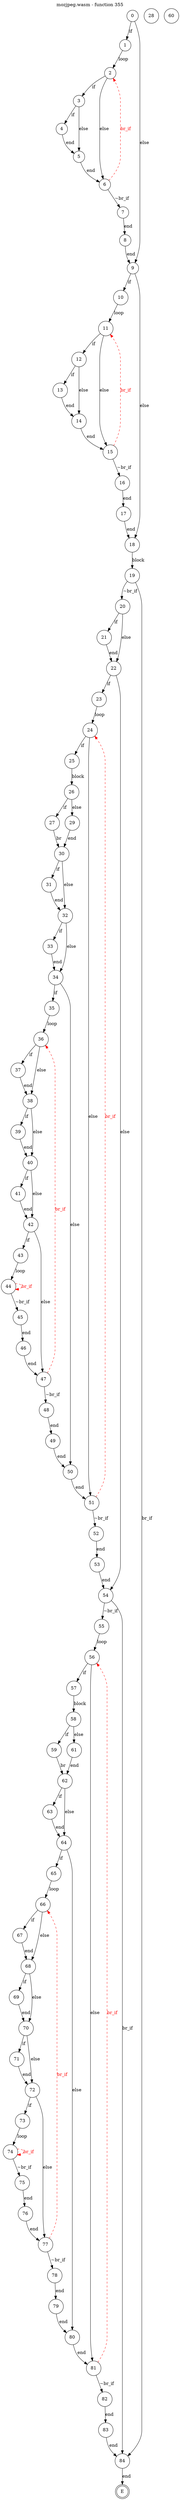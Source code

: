 digraph finite_state_machine {
    label = "mozjpeg.wasm - function 355"
    labelloc =  t
    labelfontsize = 16
    labelfontcolor = black
    labelfontname = "Helvetica"
    node [shape = doublecircle]; E ;
node [shape=circle, fontcolor=black, style="", label="0"]0
node [shape=circle, fontcolor=black, style="", label="1"]1
node [shape=circle, fontcolor=black, style="", label="2"]2
node [shape=circle, fontcolor=black, style="", label="3"]3
node [shape=circle, fontcolor=black, style="", label="4"]4
node [shape=circle, fontcolor=black, style="", label="5"]5
node [shape=circle, fontcolor=black, style="", label="6"]6
node [shape=circle, fontcolor=black, style="", label="7"]7
node [shape=circle, fontcolor=black, style="", label="8"]8
node [shape=circle, fontcolor=black, style="", label="9"]9
node [shape=circle, fontcolor=black, style="", label="10"]10
node [shape=circle, fontcolor=black, style="", label="11"]11
node [shape=circle, fontcolor=black, style="", label="12"]12
node [shape=circle, fontcolor=black, style="", label="13"]13
node [shape=circle, fontcolor=black, style="", label="14"]14
node [shape=circle, fontcolor=black, style="", label="15"]15
node [shape=circle, fontcolor=black, style="", label="16"]16
node [shape=circle, fontcolor=black, style="", label="17"]17
node [shape=circle, fontcolor=black, style="", label="18"]18
node [shape=circle, fontcolor=black, style="", label="19"]19
node [shape=circle, fontcolor=black, style="", label="20"]20
node [shape=circle, fontcolor=black, style="", label="21"]21
node [shape=circle, fontcolor=black, style="", label="22"]22
node [shape=circle, fontcolor=black, style="", label="23"]23
node [shape=circle, fontcolor=black, style="", label="24"]24
node [shape=circle, fontcolor=black, style="", label="25"]25
node [shape=circle, fontcolor=black, style="", label="26"]26
node [shape=circle, fontcolor=black, style="", label="27"]27
node [shape=circle, fontcolor=black, style="", label="28"]28
node [shape=circle, fontcolor=black, style="", label="29"]29
node [shape=circle, fontcolor=black, style="", label="30"]30
node [shape=circle, fontcolor=black, style="", label="31"]31
node [shape=circle, fontcolor=black, style="", label="32"]32
node [shape=circle, fontcolor=black, style="", label="33"]33
node [shape=circle, fontcolor=black, style="", label="34"]34
node [shape=circle, fontcolor=black, style="", label="35"]35
node [shape=circle, fontcolor=black, style="", label="36"]36
node [shape=circle, fontcolor=black, style="", label="37"]37
node [shape=circle, fontcolor=black, style="", label="38"]38
node [shape=circle, fontcolor=black, style="", label="39"]39
node [shape=circle, fontcolor=black, style="", label="40"]40
node [shape=circle, fontcolor=black, style="", label="41"]41
node [shape=circle, fontcolor=black, style="", label="42"]42
node [shape=circle, fontcolor=black, style="", label="43"]43
node [shape=circle, fontcolor=black, style="", label="44"]44
node [shape=circle, fontcolor=black, style="", label="45"]45
node [shape=circle, fontcolor=black, style="", label="46"]46
node [shape=circle, fontcolor=black, style="", label="47"]47
node [shape=circle, fontcolor=black, style="", label="48"]48
node [shape=circle, fontcolor=black, style="", label="49"]49
node [shape=circle, fontcolor=black, style="", label="50"]50
node [shape=circle, fontcolor=black, style="", label="51"]51
node [shape=circle, fontcolor=black, style="", label="52"]52
node [shape=circle, fontcolor=black, style="", label="53"]53
node [shape=circle, fontcolor=black, style="", label="54"]54
node [shape=circle, fontcolor=black, style="", label="55"]55
node [shape=circle, fontcolor=black, style="", label="56"]56
node [shape=circle, fontcolor=black, style="", label="57"]57
node [shape=circle, fontcolor=black, style="", label="58"]58
node [shape=circle, fontcolor=black, style="", label="59"]59
node [shape=circle, fontcolor=black, style="", label="60"]60
node [shape=circle, fontcolor=black, style="", label="61"]61
node [shape=circle, fontcolor=black, style="", label="62"]62
node [shape=circle, fontcolor=black, style="", label="63"]63
node [shape=circle, fontcolor=black, style="", label="64"]64
node [shape=circle, fontcolor=black, style="", label="65"]65
node [shape=circle, fontcolor=black, style="", label="66"]66
node [shape=circle, fontcolor=black, style="", label="67"]67
node [shape=circle, fontcolor=black, style="", label="68"]68
node [shape=circle, fontcolor=black, style="", label="69"]69
node [shape=circle, fontcolor=black, style="", label="70"]70
node [shape=circle, fontcolor=black, style="", label="71"]71
node [shape=circle, fontcolor=black, style="", label="72"]72
node [shape=circle, fontcolor=black, style="", label="73"]73
node [shape=circle, fontcolor=black, style="", label="74"]74
node [shape=circle, fontcolor=black, style="", label="75"]75
node [shape=circle, fontcolor=black, style="", label="76"]76
node [shape=circle, fontcolor=black, style="", label="77"]77
node [shape=circle, fontcolor=black, style="", label="78"]78
node [shape=circle, fontcolor=black, style="", label="79"]79
node [shape=circle, fontcolor=black, style="", label="80"]80
node [shape=circle, fontcolor=black, style="", label="81"]81
node [shape=circle, fontcolor=black, style="", label="82"]82
node [shape=circle, fontcolor=black, style="", label="83"]83
node [shape=circle, fontcolor=black, style="", label="84"]84
node [shape=circle, fontcolor=black, style="", label="E"]E
    0 -> 1[label="if"];
    0 -> 9[label="else"];
    1 -> 2[label="loop"];
    2 -> 3[label="if"];
    2 -> 6[label="else"];
    3 -> 4[label="if"];
    3 -> 5[label="else"];
    4 -> 5[label="end"];
    5 -> 6[label="end"];
    6 -> 7[label="~br_if"];
    6 -> 2[style="dashed" color="red" fontcolor="red" label="br_if"];
    7 -> 8[label="end"];
    8 -> 9[label="end"];
    9 -> 10[label="if"];
    9 -> 18[label="else"];
    10 -> 11[label="loop"];
    11 -> 12[label="if"];
    11 -> 15[label="else"];
    12 -> 13[label="if"];
    12 -> 14[label="else"];
    13 -> 14[label="end"];
    14 -> 15[label="end"];
    15 -> 16[label="~br_if"];
    15 -> 11[style="dashed" color="red" fontcolor="red" label="br_if"];
    16 -> 17[label="end"];
    17 -> 18[label="end"];
    18 -> 19[label="block"];
    19 -> 20[label="~br_if"];
    19 -> 84[label="br_if"];
    20 -> 21[label="if"];
    20 -> 22[label="else"];
    21 -> 22[label="end"];
    22 -> 23[label="if"];
    22 -> 54[label="else"];
    23 -> 24[label="loop"];
    24 -> 25[label="if"];
    24 -> 51[label="else"];
    25 -> 26[label="block"];
    26 -> 27[label="if"];
    26 -> 29[label="else"];
    27 -> 30[label="br"];
    29 -> 30[label="end"];
    30 -> 31[label="if"];
    30 -> 32[label="else"];
    31 -> 32[label="end"];
    32 -> 33[label="if"];
    32 -> 34[label="else"];
    33 -> 34[label="end"];
    34 -> 35[label="if"];
    34 -> 50[label="else"];
    35 -> 36[label="loop"];
    36 -> 37[label="if"];
    36 -> 38[label="else"];
    37 -> 38[label="end"];
    38 -> 39[label="if"];
    38 -> 40[label="else"];
    39 -> 40[label="end"];
    40 -> 41[label="if"];
    40 -> 42[label="else"];
    41 -> 42[label="end"];
    42 -> 43[label="if"];
    42 -> 47[label="else"];
    43 -> 44[label="loop"];
    44 -> 45[label="~br_if"];
    44 -> 44[style="dashed" color="red" fontcolor="red" label="br_if"];
    45 -> 46[label="end"];
    46 -> 47[label="end"];
    47 -> 48[label="~br_if"];
    47 -> 36[style="dashed" color="red" fontcolor="red" label="br_if"];
    48 -> 49[label="end"];
    49 -> 50[label="end"];
    50 -> 51[label="end"];
    51 -> 52[label="~br_if"];
    51 -> 24[style="dashed" color="red" fontcolor="red" label="br_if"];
    52 -> 53[label="end"];
    53 -> 54[label="end"];
    54 -> 55[label="~br_if"];
    54 -> 84[label="br_if"];
    55 -> 56[label="loop"];
    56 -> 57[label="if"];
    56 -> 81[label="else"];
    57 -> 58[label="block"];
    58 -> 59[label="if"];
    58 -> 61[label="else"];
    59 -> 62[label="br"];
    61 -> 62[label="end"];
    62 -> 63[label="if"];
    62 -> 64[label="else"];
    63 -> 64[label="end"];
    64 -> 65[label="if"];
    64 -> 80[label="else"];
    65 -> 66[label="loop"];
    66 -> 67[label="if"];
    66 -> 68[label="else"];
    67 -> 68[label="end"];
    68 -> 69[label="if"];
    68 -> 70[label="else"];
    69 -> 70[label="end"];
    70 -> 71[label="if"];
    70 -> 72[label="else"];
    71 -> 72[label="end"];
    72 -> 73[label="if"];
    72 -> 77[label="else"];
    73 -> 74[label="loop"];
    74 -> 75[label="~br_if"];
    74 -> 74[style="dashed" color="red" fontcolor="red" label="br_if"];
    75 -> 76[label="end"];
    76 -> 77[label="end"];
    77 -> 78[label="~br_if"];
    77 -> 66[style="dashed" color="red" fontcolor="red" label="br_if"];
    78 -> 79[label="end"];
    79 -> 80[label="end"];
    80 -> 81[label="end"];
    81 -> 82[label="~br_if"];
    81 -> 56[style="dashed" color="red" fontcolor="red" label="br_if"];
    82 -> 83[label="end"];
    83 -> 84[label="end"];
    84 -> E[label="end"];
}
